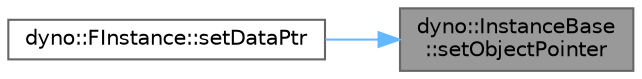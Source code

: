 digraph "dyno::InstanceBase::setObjectPointer"
{
 // LATEX_PDF_SIZE
  bgcolor="transparent";
  edge [fontname=Helvetica,fontsize=10,labelfontname=Helvetica,labelfontsize=10];
  node [fontname=Helvetica,fontsize=10,shape=box,height=0.2,width=0.4];
  rankdir="RL";
  Node1 [id="Node000001",label="dyno::InstanceBase\l::setObjectPointer",height=0.2,width=0.4,color="gray40", fillcolor="grey60", style="filled", fontcolor="black",tooltip=" "];
  Node1 -> Node2 [id="edge1_Node000001_Node000002",dir="back",color="steelblue1",style="solid",tooltip=" "];
  Node2 [id="Node000002",label="dyno::FInstance::setDataPtr",height=0.2,width=0.4,color="grey40", fillcolor="white", style="filled",URL="$classdyno_1_1_f_instance.html#aa97ad12f4392725d23cd1771d51161da",tooltip=" "];
}
